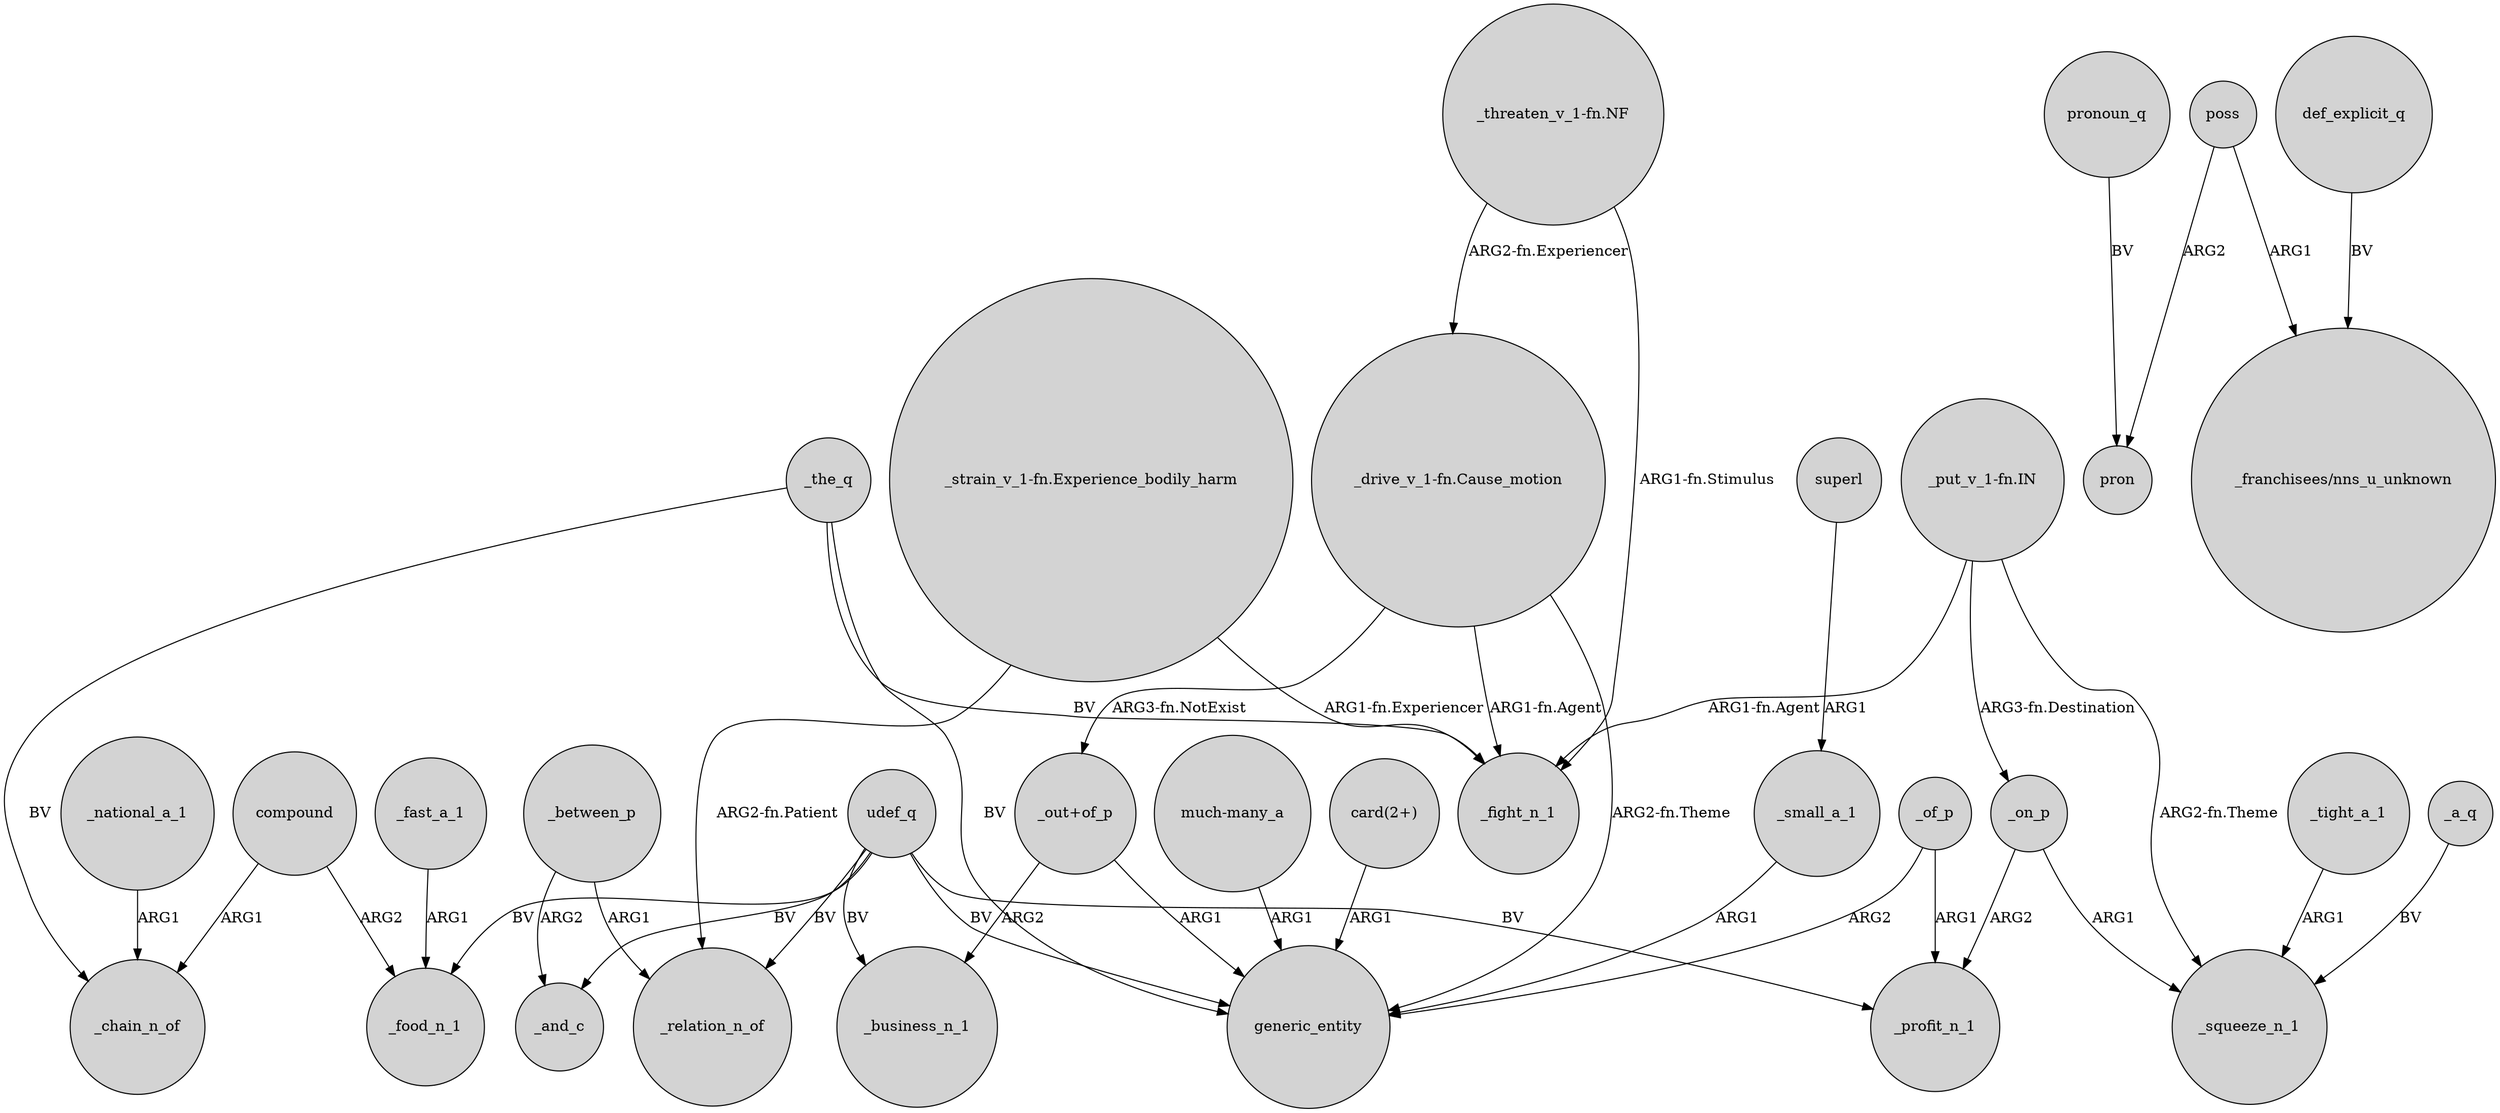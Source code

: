 digraph {
	node [shape=circle style=filled]
	_the_q -> generic_entity [label=BV]
	_of_p -> generic_entity [label=ARG2]
	"_drive_v_1-fn.Cause_motion" -> _fight_n_1 [label="ARG1-fn.Agent"]
	"_threaten_v_1-fn.NF" -> "_drive_v_1-fn.Cause_motion" [label="ARG2-fn.Experiencer"]
	compound -> _food_n_1 [label=ARG2]
	"_out+of_p" -> generic_entity [label=ARG1]
	_fast_a_1 -> _food_n_1 [label=ARG1]
	udef_q -> generic_entity [label=BV]
	poss -> pron [label=ARG2]
	"much-many_a" -> generic_entity [label=ARG1]
	_the_q -> _fight_n_1 [label=BV]
	"_threaten_v_1-fn.NF" -> _fight_n_1 [label="ARG1-fn.Stimulus"]
	"_put_v_1-fn.IN" -> _squeeze_n_1 [label="ARG2-fn.Theme"]
	udef_q -> _relation_n_of [label=BV]
	_small_a_1 -> generic_entity [label=ARG1]
	_on_p -> _squeeze_n_1 [label=ARG1]
	compound -> _chain_n_of [label=ARG1]
	"_out+of_p" -> _business_n_1 [label=ARG2]
	"_put_v_1-fn.IN" -> _on_p [label="ARG3-fn.Destination"]
	def_explicit_q -> "_franchisees/nns_u_unknown" [label=BV]
	_tight_a_1 -> _squeeze_n_1 [label=ARG1]
	_a_q -> _squeeze_n_1 [label=BV]
	udef_q -> _food_n_1 [label=BV]
	_between_p -> _relation_n_of [label=ARG1]
	_national_a_1 -> _chain_n_of [label=ARG1]
	"_drive_v_1-fn.Cause_motion" -> generic_entity [label="ARG2-fn.Theme"]
	_of_p -> _profit_n_1 [label=ARG1]
	pronoun_q -> pron [label=BV]
	"_strain_v_1-fn.Experience_bodily_harm" -> _fight_n_1 [label="ARG1-fn.Experiencer"]
	_the_q -> _chain_n_of [label=BV]
	_between_p -> _and_c [label=ARG2]
	poss -> "_franchisees/nns_u_unknown" [label=ARG1]
	"card(2+)" -> generic_entity [label=ARG1]
	superl -> _small_a_1 [label=ARG1]
	_on_p -> _profit_n_1 [label=ARG2]
	"_strain_v_1-fn.Experience_bodily_harm" -> _relation_n_of [label="ARG2-fn.Patient"]
	"_put_v_1-fn.IN" -> _fight_n_1 [label="ARG1-fn.Agent"]
	udef_q -> _business_n_1 [label=BV]
	"_drive_v_1-fn.Cause_motion" -> "_out+of_p" [label="ARG3-fn.NotExist"]
	udef_q -> _profit_n_1 [label=BV]
	udef_q -> _and_c [label=BV]
}
